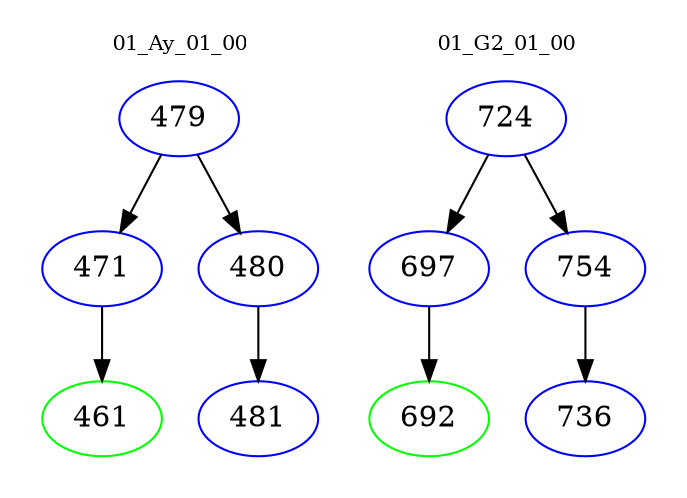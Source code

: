digraph{
subgraph cluster_0 {
color = white
label = "01_Ay_01_00";
fontsize=10;
T0_479 [label="479", color="blue"]
T0_479 -> T0_471 [color="black"]
T0_471 [label="471", color="blue"]
T0_471 -> T0_461 [color="black"]
T0_461 [label="461", color="green"]
T0_479 -> T0_480 [color="black"]
T0_480 [label="480", color="blue"]
T0_480 -> T0_481 [color="black"]
T0_481 [label="481", color="blue"]
}
subgraph cluster_1 {
color = white
label = "01_G2_01_00";
fontsize=10;
T1_724 [label="724", color="blue"]
T1_724 -> T1_697 [color="black"]
T1_697 [label="697", color="blue"]
T1_697 -> T1_692 [color="black"]
T1_692 [label="692", color="green"]
T1_724 -> T1_754 [color="black"]
T1_754 [label="754", color="blue"]
T1_754 -> T1_736 [color="black"]
T1_736 [label="736", color="blue"]
}
}
